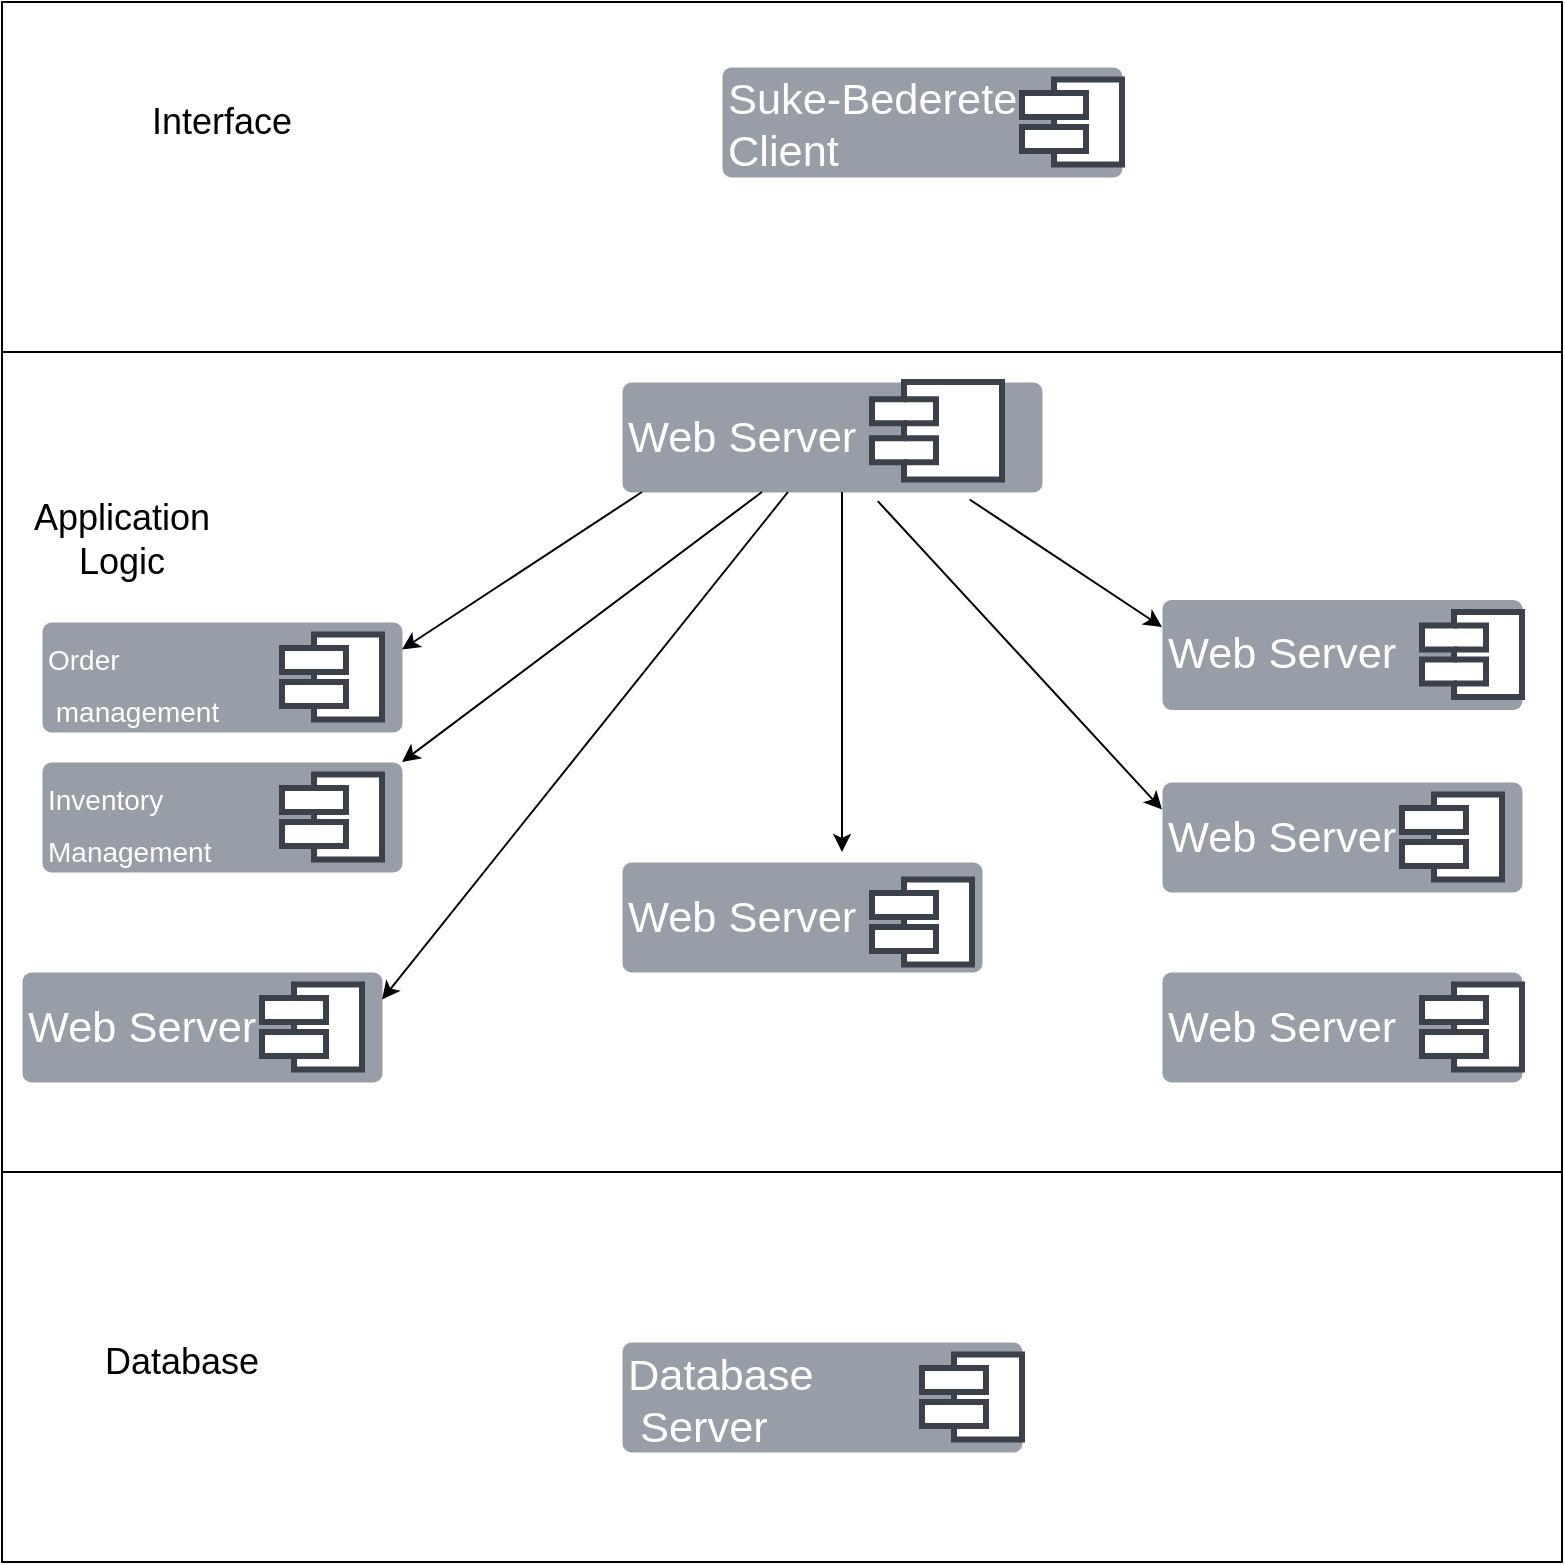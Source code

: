 <mxfile version="24.3.1" type="github" pages="3">
  <diagram name="Page-1" id="hZs4TprPsyaumDK0_sHf">
    <mxGraphModel dx="1318" dy="551" grid="1" gridSize="10" guides="1" tooltips="1" connect="1" arrows="1" fold="1" page="1" pageScale="1" pageWidth="850" pageHeight="1100" math="0" shadow="0">
      <root>
        <mxCell id="0" />
        <mxCell id="1" parent="0" />
        <mxCell id="qTcmTDuub0_u2sDyGziV-69" value="" style="whiteSpace=wrap;html=1;aspect=fixed;" vertex="1" parent="1">
          <mxGeometry x="70" y="10" width="780" height="780" as="geometry" />
        </mxCell>
        <mxCell id="qTcmTDuub0_u2sDyGziV-82" value="" style="line;strokeWidth=1;rotatable=0;dashed=0;labelPosition=right;align=left;verticalAlign=middle;spacingTop=0;spacingLeft=6;points=[];portConstraint=eastwest;" vertex="1" parent="1">
          <mxGeometry x="70" y="180" width="780" height="10" as="geometry" />
        </mxCell>
        <mxCell id="qTcmTDuub0_u2sDyGziV-83" value="" style="line;strokeWidth=1;rotatable=0;dashed=0;labelPosition=right;align=left;verticalAlign=middle;spacingTop=0;spacingLeft=6;points=[];portConstraint=eastwest;" vertex="1" parent="1">
          <mxGeometry x="70" y="590" width="780" height="10" as="geometry" />
        </mxCell>
        <mxCell id="qTcmTDuub0_u2sDyGziV-84" value="&lt;font style=&quot;font-size: 18px;&quot;&gt;Interface&lt;/font&gt;" style="rounded=1;whiteSpace=wrap;html=1;fillColor=#FFFFFF;strokeColor=#FFFFFF;" vertex="1" parent="1">
          <mxGeometry x="120" y="40" width="120" height="60" as="geometry" />
        </mxCell>
        <mxCell id="qTcmTDuub0_u2sDyGziV-98" value="&lt;div style=&quot;text-align: justify;&quot;&gt;&lt;span style=&quot;background-color: initial;&quot;&gt;Suke-Bederete&lt;/span&gt;&lt;/div&gt;&lt;div style=&quot;text-align: justify;&quot;&gt;&lt;span style=&quot;background-color: initial;&quot;&gt;Client&lt;/span&gt;&lt;/div&gt;" style="html=1;overflow=block;blockSpacing=1;whiteSpace=wrap;fontSize=21.7;fontColor=#ffffff;align=left;spacing=3.8;verticalAlign=middle;strokeColor=none;strokeOpacity=100;fillOpacity=100;rounded=1;absoluteArcSize=1;arcSize=9;fillColor=#979ea8;strokeWidth=0;lucidId=LtHx1uukUI~n;" vertex="1" parent="1">
          <mxGeometry x="430" y="42.5" width="200" height="55" as="geometry" />
        </mxCell>
        <mxCell id="qTcmTDuub0_u2sDyGziV-99" value="" style="html=1;overflow=block;blockSpacing=1;whiteSpace=wrap;shape=component;align=left;spacingLeft=36;fontSize=13;spacing=0;strokeColor=#3a414a;strokeOpacity=100;rounded=1;absoluteArcSize=1;arcSize=9;fillColor=#FFFFFF;strokeWidth=3;lucidId=uxHxPW2O-tef;" vertex="1" parent="1">
          <mxGeometry x="580" y="48.75" width="50" height="42.5" as="geometry" />
        </mxCell>
        <mxCell id="qTcmTDuub0_u2sDyGziV-100" value="Database&lt;br&gt;&amp;nbsp;Server" style="html=1;overflow=block;blockSpacing=1;whiteSpace=wrap;fontSize=21.7;fontColor=#ffffff;align=left;spacing=3.8;verticalAlign=middle;strokeColor=none;strokeOpacity=100;fillOpacity=100;rounded=1;absoluteArcSize=1;arcSize=9;fillColor=#979ea8;strokeWidth=0;lucidId=LtHx1uukUI~n;" vertex="1" parent="1">
          <mxGeometry x="380" y="680" width="200" height="55" as="geometry" />
        </mxCell>
        <mxCell id="qTcmTDuub0_u2sDyGziV-101" value="" style="html=1;overflow=block;blockSpacing=1;whiteSpace=wrap;shape=component;align=left;spacingLeft=36;fontSize=13;spacing=0;strokeColor=#3a414a;strokeOpacity=100;rounded=1;absoluteArcSize=1;arcSize=9;fillColor=#FFFFFF;strokeWidth=3;lucidId=uxHxPW2O-tef;" vertex="1" parent="1">
          <mxGeometry x="530" y="686.25" width="50" height="42.5" as="geometry" />
        </mxCell>
        <mxCell id="qTcmTDuub0_u2sDyGziV-102" value="&lt;font style=&quot;font-size: 18px;&quot;&gt;Database&lt;/font&gt;" style="rounded=1;whiteSpace=wrap;html=1;fillColor=#FFFFFF;strokeColor=#FFFFFF;" vertex="1" parent="1">
          <mxGeometry x="100" y="660" width="120" height="60" as="geometry" />
        </mxCell>
        <mxCell id="qTcmTDuub0_u2sDyGziV-166" value="&lt;font style=&quot;font-size: 14px;&quot;&gt;Order&lt;/font&gt;&lt;div&gt;&lt;font style=&quot;font-size: 14px;&quot;&gt;&amp;nbsp;management&amp;nbsp;&lt;/font&gt;&lt;/div&gt;" style="html=1;overflow=block;blockSpacing=1;whiteSpace=wrap;fontSize=21.7;fontColor=#ffffff;align=left;spacing=3.8;verticalAlign=middle;strokeColor=none;strokeOpacity=100;fillOpacity=100;rounded=1;absoluteArcSize=1;arcSize=9;fillColor=#979ea8;strokeWidth=0;lucidId=LtHx1uukUI~n;" vertex="1" parent="1">
          <mxGeometry x="90" y="320" width="180" height="55" as="geometry" />
        </mxCell>
        <mxCell id="qTcmTDuub0_u2sDyGziV-168" value="&lt;font style=&quot;font-size: 18px;&quot;&gt;Application Logic&lt;/font&gt;" style="rounded=1;whiteSpace=wrap;html=1;fillColor=#FFFFFF;strokeColor=#FFFFFF;" vertex="1" parent="1">
          <mxGeometry x="80" y="248.75" width="100" height="60" as="geometry" />
        </mxCell>
        <mxCell id="qTcmTDuub0_u2sDyGziV-169" value="Web Server" style="html=1;overflow=block;blockSpacing=1;whiteSpace=wrap;fontSize=21.7;fontColor=#ffffff;align=left;spacing=3.8;verticalAlign=middle;strokeColor=none;strokeOpacity=100;fillOpacity=100;rounded=1;absoluteArcSize=1;arcSize=9;fillColor=#979ea8;strokeWidth=0;lucidId=LtHx1uukUI~n;" vertex="1" parent="1">
          <mxGeometry x="650" y="308.75" width="180" height="55" as="geometry" />
        </mxCell>
        <mxCell id="qTcmTDuub0_u2sDyGziV-170" value="" style="html=1;overflow=block;blockSpacing=1;whiteSpace=wrap;shape=component;align=left;spacingLeft=36;fontSize=13;spacing=0;strokeColor=#3a414a;strokeOpacity=100;rounded=1;absoluteArcSize=1;arcSize=9;fillColor=#FFFFFF;strokeWidth=3;lucidId=uxHxPW2O-tef;" vertex="1" parent="1">
          <mxGeometry x="210" y="326.25" width="50" height="42.5" as="geometry" />
        </mxCell>
        <mxCell id="qTcmTDuub0_u2sDyGziV-171" value="Web Server" style="html=1;overflow=block;blockSpacing=1;whiteSpace=wrap;fontSize=21.7;fontColor=#ffffff;align=left;spacing=3.8;verticalAlign=middle;strokeColor=none;strokeOpacity=100;fillOpacity=100;rounded=1;absoluteArcSize=1;arcSize=9;fillColor=#979ea8;strokeWidth=0;lucidId=LtHx1uukUI~n;" vertex="1" parent="1">
          <mxGeometry x="650" y="400" width="180" height="55" as="geometry" />
        </mxCell>
        <mxCell id="qTcmTDuub0_u2sDyGziV-173" value="&lt;font style=&quot;font-size: 14px;&quot;&gt;Inventory&amp;nbsp;&lt;/font&gt;&lt;div&gt;&lt;font style=&quot;font-size: 14px;&quot;&gt;Management&amp;nbsp;&lt;/font&gt;&lt;/div&gt;" style="html=1;overflow=block;blockSpacing=1;whiteSpace=wrap;fontSize=21.7;fontColor=#ffffff;align=left;spacing=3.8;verticalAlign=middle;strokeColor=none;strokeOpacity=100;fillOpacity=100;rounded=1;absoluteArcSize=1;arcSize=9;fillColor=#979ea8;strokeWidth=0;lucidId=LtHx1uukUI~n;" vertex="1" parent="1">
          <mxGeometry x="90" y="390" width="180" height="55" as="geometry" />
        </mxCell>
        <mxCell id="qTcmTDuub0_u2sDyGziV-174" value="" style="html=1;overflow=block;blockSpacing=1;whiteSpace=wrap;shape=component;align=left;spacingLeft=36;fontSize=13;spacing=0;strokeColor=#3a414a;strokeOpacity=100;rounded=1;absoluteArcSize=1;arcSize=9;fillColor=#FFFFFF;strokeWidth=3;lucidId=uxHxPW2O-tef;" vertex="1" parent="1">
          <mxGeometry x="770" y="406.25" width="50" height="42.5" as="geometry" />
        </mxCell>
        <mxCell id="qTcmTDuub0_u2sDyGziV-175" value="Web Server" style="html=1;overflow=block;blockSpacing=1;whiteSpace=wrap;fontSize=21.7;fontColor=#ffffff;align=left;spacing=3.8;verticalAlign=middle;strokeColor=none;strokeOpacity=100;fillOpacity=100;rounded=1;absoluteArcSize=1;arcSize=9;fillColor=#979ea8;strokeWidth=0;lucidId=LtHx1uukUI~n;" vertex="1" parent="1">
          <mxGeometry x="80" y="495" width="180" height="55" as="geometry" />
        </mxCell>
        <mxCell id="qTcmTDuub0_u2sDyGziV-176" value="" style="html=1;overflow=block;blockSpacing=1;whiteSpace=wrap;shape=component;align=left;spacingLeft=36;fontSize=13;spacing=0;strokeColor=#3a414a;strokeOpacity=100;rounded=1;absoluteArcSize=1;arcSize=9;fillColor=#FFFFFF;strokeWidth=3;lucidId=uxHxPW2O-tef;" vertex="1" parent="1">
          <mxGeometry x="780" y="315" width="50" height="42.5" as="geometry" />
        </mxCell>
        <mxCell id="qTcmTDuub0_u2sDyGziV-177" value="Web Server" style="html=1;overflow=block;blockSpacing=1;whiteSpace=wrap;fontSize=21.7;fontColor=#ffffff;align=left;spacing=3.8;verticalAlign=middle;strokeColor=none;strokeOpacity=100;fillOpacity=100;rounded=1;absoluteArcSize=1;arcSize=9;fillColor=#979ea8;strokeWidth=0;lucidId=LtHx1uukUI~n;" vertex="1" parent="1">
          <mxGeometry x="650" y="495" width="180" height="55" as="geometry" />
        </mxCell>
        <mxCell id="qTcmTDuub0_u2sDyGziV-178" value="" style="html=1;overflow=block;blockSpacing=1;whiteSpace=wrap;shape=component;align=left;spacingLeft=36;fontSize=13;spacing=0;strokeColor=#3a414a;strokeOpacity=100;rounded=1;absoluteArcSize=1;arcSize=9;fillColor=#FFFFFF;strokeWidth=3;lucidId=uxHxPW2O-tef;" vertex="1" parent="1">
          <mxGeometry x="780" y="501.25" width="50" height="42.5" as="geometry" />
        </mxCell>
        <mxCell id="qTcmTDuub0_u2sDyGziV-179" value="Web Server" style="html=1;overflow=block;blockSpacing=1;whiteSpace=wrap;fontSize=21.7;fontColor=#ffffff;align=left;spacing=3.8;verticalAlign=middle;strokeColor=none;strokeOpacity=100;fillOpacity=100;rounded=1;absoluteArcSize=1;arcSize=9;fillColor=#979ea8;strokeWidth=0;lucidId=LtHx1uukUI~n;" vertex="1" parent="1">
          <mxGeometry x="380" y="440" width="180" height="55" as="geometry" />
        </mxCell>
        <mxCell id="qTcmTDuub0_u2sDyGziV-180" value="Web Server" style="html=1;overflow=block;blockSpacing=1;whiteSpace=wrap;fontSize=21.7;fontColor=#ffffff;align=left;spacing=3.8;verticalAlign=middle;strokeColor=none;strokeOpacity=100;fillOpacity=100;rounded=1;absoluteArcSize=1;arcSize=9;fillColor=#979ea8;strokeWidth=0;lucidId=LtHx1uukUI~n;" vertex="1" parent="1">
          <mxGeometry x="380" y="200" width="210" height="55" as="geometry" />
        </mxCell>
        <mxCell id="qTcmTDuub0_u2sDyGziV-181" value="" style="html=1;overflow=block;blockSpacing=1;whiteSpace=wrap;shape=component;align=left;spacingLeft=36;fontSize=13;spacing=0;strokeColor=#3a414a;strokeOpacity=100;rounded=1;absoluteArcSize=1;arcSize=9;fillColor=#FFFFFF;strokeWidth=3;lucidId=uxHxPW2O-tef;" vertex="1" parent="1">
          <mxGeometry x="505" y="200" width="65" height="48.75" as="geometry" />
        </mxCell>
        <mxCell id="qTcmTDuub0_u2sDyGziV-184" value="" style="html=1;overflow=block;blockSpacing=1;whiteSpace=wrap;shape=component;align=left;spacingLeft=36;fontSize=13;spacing=0;strokeColor=#3a414a;strokeOpacity=100;rounded=1;absoluteArcSize=1;arcSize=9;fillColor=#FFFFFF;strokeWidth=3;lucidId=uxHxPW2O-tef;" vertex="1" parent="1">
          <mxGeometry x="505" y="448.75" width="50" height="42.5" as="geometry" />
        </mxCell>
        <mxCell id="qTcmTDuub0_u2sDyGziV-185" value="" style="html=1;overflow=block;blockSpacing=1;whiteSpace=wrap;shape=component;align=left;spacingLeft=36;fontSize=13;spacing=0;strokeColor=#3a414a;strokeOpacity=100;rounded=1;absoluteArcSize=1;arcSize=9;fillColor=#FFFFFF;strokeWidth=3;lucidId=uxHxPW2O-tef;" vertex="1" parent="1">
          <mxGeometry x="200" y="501.25" width="50" height="42.5" as="geometry" />
        </mxCell>
        <mxCell id="qTcmTDuub0_u2sDyGziV-186" value="" style="html=1;overflow=block;blockSpacing=1;whiteSpace=wrap;shape=component;align=left;spacingLeft=36;fontSize=13;spacing=0;strokeColor=#3a414a;strokeOpacity=100;rounded=1;absoluteArcSize=1;arcSize=9;fillColor=#FFFFFF;strokeWidth=3;lucidId=uxHxPW2O-tef;" vertex="1" parent="1">
          <mxGeometry x="210" y="396.25" width="50" height="42.5" as="geometry" />
        </mxCell>
        <mxCell id="qTcmTDuub0_u2sDyGziV-189" value="" style="endArrow=classic;html=1;rounded=0;entryX=1;entryY=0.25;entryDx=0;entryDy=0;" edge="1" parent="1" target="qTcmTDuub0_u2sDyGziV-166">
          <mxGeometry width="50" height="50" relative="1" as="geometry">
            <mxPoint x="390" y="255" as="sourcePoint" />
            <mxPoint x="390" y="435" as="targetPoint" />
          </mxGeometry>
        </mxCell>
        <mxCell id="qTcmTDuub0_u2sDyGziV-190" value="" style="endArrow=classic;html=1;rounded=0;entryX=1;entryY=0;entryDx=0;entryDy=0;" edge="1" parent="1" target="qTcmTDuub0_u2sDyGziV-173">
          <mxGeometry width="50" height="50" relative="1" as="geometry">
            <mxPoint x="450" y="255" as="sourcePoint" />
            <mxPoint x="240" y="402.5" as="targetPoint" />
          </mxGeometry>
        </mxCell>
        <mxCell id="qTcmTDuub0_u2sDyGziV-191" value="" style="endArrow=classic;html=1;rounded=0;entryX=0.5;entryY=0;entryDx=0;entryDy=0;" edge="1" parent="1">
          <mxGeometry width="50" height="50" relative="1" as="geometry">
            <mxPoint x="490" y="255" as="sourcePoint" />
            <mxPoint x="490" y="435" as="targetPoint" />
            <Array as="points">
              <mxPoint x="490" y="325" />
            </Array>
          </mxGeometry>
        </mxCell>
        <mxCell id="qTcmTDuub0_u2sDyGziV-192" value="" style="endArrow=classic;html=1;rounded=0;entryX=0;entryY=0.25;entryDx=0;entryDy=0;exitX=0.609;exitY=1.083;exitDx=0;exitDy=0;exitPerimeter=0;" edge="1" parent="1" source="qTcmTDuub0_u2sDyGziV-180" target="qTcmTDuub0_u2sDyGziV-171">
          <mxGeometry width="50" height="50" relative="1" as="geometry">
            <mxPoint x="503.82" y="260" as="sourcePoint" />
            <mxPoint x="503.82" y="440" as="targetPoint" />
          </mxGeometry>
        </mxCell>
        <mxCell id="qTcmTDuub0_u2sDyGziV-193" value="" style="endArrow=classic;html=1;rounded=0;entryX=0;entryY=0.25;entryDx=0;entryDy=0;" edge="1" parent="1" target="qTcmTDuub0_u2sDyGziV-169">
          <mxGeometry width="50" height="50" relative="1" as="geometry">
            <mxPoint x="553.82" y="258.75" as="sourcePoint" />
            <mxPoint x="553.82" y="438.75" as="targetPoint" />
          </mxGeometry>
        </mxCell>
        <mxCell id="qTcmTDuub0_u2sDyGziV-195" value="" style="endArrow=classic;html=1;rounded=0;entryX=1;entryY=0.25;entryDx=0;entryDy=0;" edge="1" parent="1" source="qTcmTDuub0_u2sDyGziV-180" target="qTcmTDuub0_u2sDyGziV-175">
          <mxGeometry width="50" height="50" relative="1" as="geometry">
            <mxPoint x="460" y="265" as="sourcePoint" />
            <mxPoint x="280" y="400" as="targetPoint" />
          </mxGeometry>
        </mxCell>
      </root>
    </mxGraphModel>
  </diagram>
  <diagram id="1VxrRFpHc0w3xHoUnPw1" name="Page-2">
    <mxGraphModel dx="1400" dy="1685" grid="1" gridSize="10" guides="1" tooltips="1" connect="1" arrows="1" fold="1" page="1" pageScale="1" pageWidth="850" pageHeight="1100" math="0" shadow="0">
      <root>
        <mxCell id="0" />
        <mxCell id="1" parent="0" />
        <mxCell id="TBmFtJm7t9rp__sLydAt-4" value="" style="shape=cross;whiteSpace=wrap;html=1;size=1;" vertex="1" parent="1">
          <mxGeometry x="390" y="10" width="10" as="geometry" />
        </mxCell>
        <mxCell id="TBmFtJm7t9rp__sLydAt-8" value="" style="shape=cross;whiteSpace=wrap;html=1;" vertex="1" parent="1">
          <mxGeometry x="390" width="10" height="10" as="geometry" />
        </mxCell>
        <mxCell id="TBmFtJm7t9rp__sLydAt-9" value="" style="shape=cross;whiteSpace=wrap;html=1;direction=south;size=0;" vertex="1" parent="1">
          <mxGeometry x="380" y="-30" width="20" height="20" as="geometry" />
        </mxCell>
        <mxCell id="TBmFtJm7t9rp__sLydAt-76" value="&lt;&lt;Entity&gt;&gt;&#xa;Merchant" style="swimlane;fontStyle=1;align=center;verticalAlign=top;childLayout=stackLayout;horizontal=1;startSize=40;horizontalStack=0;resizeParent=1;resizeParentMax=0;resizeLast=0;collapsible=0;marginBottom=0;" vertex="1" parent="1">
          <mxGeometry x="580" y="130" width="195" height="291" as="geometry" />
        </mxCell>
        <mxCell id="TBmFtJm7t9rp__sLydAt-77" value="- merchantID: int" style="text;strokeColor=none;fillColor=none;align=left;verticalAlign=top;spacingLeft=4;spacingRight=4;overflow=hidden;rotatable=0;points=[[0,0.5],[1,0.5]];portConstraint=eastwest;" vertex="1" parent="TBmFtJm7t9rp__sLydAt-76">
          <mxGeometry y="40" width="195" height="27" as="geometry" />
        </mxCell>
        <mxCell id="TBmFtJm7t9rp__sLydAt-78" value="- name: string" style="text;strokeColor=none;fillColor=none;align=left;verticalAlign=top;spacingLeft=4;spacingRight=4;overflow=hidden;rotatable=0;points=[[0,0.5],[1,0.5]];portConstraint=eastwest;" vertex="1" parent="TBmFtJm7t9rp__sLydAt-76">
          <mxGeometry y="67" width="195" height="27" as="geometry" />
        </mxCell>
        <mxCell id="TBmFtJm7t9rp__sLydAt-79" value="- email: string" style="text;strokeColor=none;fillColor=none;align=left;verticalAlign=top;spacingLeft=4;spacingRight=4;overflow=hidden;rotatable=0;points=[[0,0.5],[1,0.5]];portConstraint=eastwest;" vertex="1" parent="TBmFtJm7t9rp__sLydAt-76">
          <mxGeometry y="94" width="195" height="27" as="geometry" />
        </mxCell>
        <mxCell id="TBmFtJm7t9rp__sLydAt-80" value="- password: string" style="text;strokeColor=none;fillColor=none;align=left;verticalAlign=top;spacingLeft=4;spacingRight=4;overflow=hidden;rotatable=0;points=[[0,0.5],[1,0.5]];portConstraint=eastwest;" vertex="1" parent="TBmFtJm7t9rp__sLydAt-76">
          <mxGeometry y="121" width="195" height="27" as="geometry" />
        </mxCell>
        <mxCell id="TBmFtJm7t9rp__sLydAt-81" value="- bankInformation: string" style="text;strokeColor=none;fillColor=none;align=left;verticalAlign=top;spacingLeft=4;spacingRight=4;overflow=hidden;rotatable=0;points=[[0,0.5],[1,0.5]];portConstraint=eastwest;" vertex="1" parent="TBmFtJm7t9rp__sLydAt-76">
          <mxGeometry y="148" width="195" height="27" as="geometry" />
        </mxCell>
        <mxCell id="TBmFtJm7t9rp__sLydAt-82" style="line;strokeWidth=1;fillColor=none;align=left;verticalAlign=middle;spacingTop=-1;spacingLeft=3;spacingRight=3;rotatable=0;labelPosition=right;points=[];portConstraint=eastwest;strokeColor=inherit;" vertex="1" parent="TBmFtJm7t9rp__sLydAt-76">
          <mxGeometry y="175" width="195" height="8" as="geometry" />
        </mxCell>
        <mxCell id="TBmFtJm7t9rp__sLydAt-83" value="+ createShop()" style="text;strokeColor=none;fillColor=none;align=left;verticalAlign=top;spacingLeft=4;spacingRight=4;overflow=hidden;rotatable=0;points=[[0,0.5],[1,0.5]];portConstraint=eastwest;" vertex="1" parent="TBmFtJm7t9rp__sLydAt-76">
          <mxGeometry y="183" width="195" height="27" as="geometry" />
        </mxCell>
        <mxCell id="TBmFtJm7t9rp__sLydAt-84" value="+ manageProducts()" style="text;strokeColor=none;fillColor=none;align=left;verticalAlign=top;spacingLeft=4;spacingRight=4;overflow=hidden;rotatable=0;points=[[0,0.5],[1,0.5]];portConstraint=eastwest;" vertex="1" parent="TBmFtJm7t9rp__sLydAt-76">
          <mxGeometry y="210" width="195" height="27" as="geometry" />
        </mxCell>
        <mxCell id="TBmFtJm7t9rp__sLydAt-85" value="+ manageOrders()" style="text;strokeColor=none;fillColor=none;align=left;verticalAlign=top;spacingLeft=4;spacingRight=4;overflow=hidden;rotatable=0;points=[[0,0.5],[1,0.5]];portConstraint=eastwest;" vertex="1" parent="TBmFtJm7t9rp__sLydAt-76">
          <mxGeometry y="237" width="195" height="27" as="geometry" />
        </mxCell>
        <mxCell id="TBmFtJm7t9rp__sLydAt-86" value="+ publishShop()" style="text;strokeColor=none;fillColor=none;align=left;verticalAlign=top;spacingLeft=4;spacingRight=4;overflow=hidden;rotatable=0;points=[[0,0.5],[1,0.5]];portConstraint=eastwest;" vertex="1" parent="TBmFtJm7t9rp__sLydAt-76">
          <mxGeometry y="264" width="195" height="27" as="geometry" />
        </mxCell>
        <mxCell id="TBmFtJm7t9rp__sLydAt-87" value="&lt;&lt;Entity&gt;&gt;&#xa;Shop" style="swimlane;fontStyle=1;align=center;verticalAlign=top;childLayout=stackLayout;horizontal=1;startSize=41.294;horizontalStack=0;resizeParent=1;resizeParentMax=0;resizeLast=0;collapsible=0;marginBottom=0;" vertex="1" parent="1">
          <mxGeometry x="590" y="510" width="174" height="245.294" as="geometry" />
        </mxCell>
        <mxCell id="TBmFtJm7t9rp__sLydAt-88" value="- shopID: int" style="text;strokeColor=none;fillColor=none;align=left;verticalAlign=top;spacingLeft=4;spacingRight=4;overflow=hidden;rotatable=0;points=[[0,0.5],[1,0.5]];portConstraint=eastwest;" vertex="1" parent="TBmFtJm7t9rp__sLydAt-87">
          <mxGeometry y="41.294" width="174" height="28" as="geometry" />
        </mxCell>
        <mxCell id="TBmFtJm7t9rp__sLydAt-89" value="- name: string" style="text;strokeColor=none;fillColor=none;align=left;verticalAlign=top;spacingLeft=4;spacingRight=4;overflow=hidden;rotatable=0;points=[[0,0.5],[1,0.5]];portConstraint=eastwest;" vertex="1" parent="TBmFtJm7t9rp__sLydAt-87">
          <mxGeometry y="69.294" width="174" height="28" as="geometry" />
        </mxCell>
        <mxCell id="TBmFtJm7t9rp__sLydAt-90" value="- templateID: int" style="text;strokeColor=none;fillColor=none;align=left;verticalAlign=top;spacingLeft=4;spacingRight=4;overflow=hidden;rotatable=0;points=[[0,0.5],[1,0.5]];portConstraint=eastwest;" vertex="1" parent="TBmFtJm7t9rp__sLydAt-87">
          <mxGeometry y="97.294" width="174" height="28" as="geometry" />
        </mxCell>
        <mxCell id="TBmFtJm7t9rp__sLydAt-91" value="- merchantID: int" style="text;strokeColor=none;fillColor=none;align=left;verticalAlign=top;spacingLeft=4;spacingRight=4;overflow=hidden;rotatable=0;points=[[0,0.5],[1,0.5]];portConstraint=eastwest;" vertex="1" parent="TBmFtJm7t9rp__sLydAt-87">
          <mxGeometry y="125.294" width="174" height="28" as="geometry" />
        </mxCell>
        <mxCell id="TBmFtJm7t9rp__sLydAt-92" style="line;strokeWidth=1;fillColor=none;align=left;verticalAlign=middle;spacingTop=-1;spacingLeft=3;spacingRight=3;rotatable=0;labelPosition=right;points=[];portConstraint=eastwest;strokeColor=inherit;" vertex="1" parent="TBmFtJm7t9rp__sLydAt-87">
          <mxGeometry y="153.294" width="174" height="8" as="geometry" />
        </mxCell>
        <mxCell id="TBmFtJm7t9rp__sLydAt-93" value="+ customizeTemplate()" style="text;strokeColor=none;fillColor=none;align=left;verticalAlign=top;spacingLeft=4;spacingRight=4;overflow=hidden;rotatable=0;points=[[0,0.5],[1,0.5]];portConstraint=eastwest;" vertex="1" parent="TBmFtJm7t9rp__sLydAt-87">
          <mxGeometry y="161.294" width="174" height="28" as="geometry" />
        </mxCell>
        <mxCell id="TBmFtJm7t9rp__sLydAt-94" value="+ publishShop()" style="text;strokeColor=none;fillColor=none;align=left;verticalAlign=top;spacingLeft=4;spacingRight=4;overflow=hidden;rotatable=0;points=[[0,0.5],[1,0.5]];portConstraint=eastwest;" vertex="1" parent="TBmFtJm7t9rp__sLydAt-87">
          <mxGeometry y="189.294" width="174" height="28" as="geometry" />
        </mxCell>
        <mxCell id="TBmFtJm7t9rp__sLydAt-95" value="+ manageOrders()" style="text;strokeColor=none;fillColor=none;align=left;verticalAlign=top;spacingLeft=4;spacingRight=4;overflow=hidden;rotatable=0;points=[[0,0.5],[1,0.5]];portConstraint=eastwest;" vertex="1" parent="TBmFtJm7t9rp__sLydAt-87">
          <mxGeometry y="217.294" width="174" height="28" as="geometry" />
        </mxCell>
        <mxCell id="TBmFtJm7t9rp__sLydAt-96" value="&lt;&lt;Entity&gt;&gt;&#xa;Template" style="swimlane;fontStyle=1;align=center;verticalAlign=top;childLayout=stackLayout;horizontal=1;startSize=45;horizontalStack=0;resizeParent=1;resizeParentMax=0;resizeLast=0;collapsible=0;marginBottom=0;" vertex="1" parent="1">
          <mxGeometry x="380" y="902" width="157" height="173" as="geometry" />
        </mxCell>
        <mxCell id="TBmFtJm7t9rp__sLydAt-97" value="- templateID: int" style="text;strokeColor=none;fillColor=none;align=left;verticalAlign=top;spacingLeft=4;spacingRight=4;overflow=hidden;rotatable=0;points=[[0,0.5],[1,0.5]];portConstraint=eastwest;" vertex="1" parent="TBmFtJm7t9rp__sLydAt-96">
          <mxGeometry y="45" width="157" height="30" as="geometry" />
        </mxCell>
        <mxCell id="TBmFtJm7t9rp__sLydAt-98" value="- name: string" style="text;strokeColor=none;fillColor=none;align=left;verticalAlign=top;spacingLeft=4;spacingRight=4;overflow=hidden;rotatable=0;points=[[0,0.5],[1,0.5]];portConstraint=eastwest;" vertex="1" parent="TBmFtJm7t9rp__sLydAt-96">
          <mxGeometry y="75" width="157" height="30" as="geometry" />
        </mxCell>
        <mxCell id="TBmFtJm7t9rp__sLydAt-99" value="- description: string" style="text;strokeColor=none;fillColor=none;align=left;verticalAlign=top;spacingLeft=4;spacingRight=4;overflow=hidden;rotatable=0;points=[[0,0.5],[1,0.5]];portConstraint=eastwest;" vertex="1" parent="TBmFtJm7t9rp__sLydAt-96">
          <mxGeometry y="105" width="157" height="30" as="geometry" />
        </mxCell>
        <mxCell id="TBmFtJm7t9rp__sLydAt-100" style="line;strokeWidth=1;fillColor=none;align=left;verticalAlign=middle;spacingTop=-1;spacingLeft=3;spacingRight=3;rotatable=0;labelPosition=right;points=[];portConstraint=eastwest;strokeColor=inherit;" vertex="1" parent="TBmFtJm7t9rp__sLydAt-96">
          <mxGeometry y="135" width="157" height="8" as="geometry" />
        </mxCell>
        <mxCell id="TBmFtJm7t9rp__sLydAt-101" value="+ customize()" style="text;strokeColor=none;fillColor=none;align=left;verticalAlign=top;spacingLeft=4;spacingRight=4;overflow=hidden;rotatable=0;points=[[0,0.5],[1,0.5]];portConstraint=eastwest;" vertex="1" parent="TBmFtJm7t9rp__sLydAt-96">
          <mxGeometry y="143" width="157" height="30" as="geometry" />
        </mxCell>
        <mxCell id="TBmFtJm7t9rp__sLydAt-102" value="&lt;&lt;Entity&gt;&gt;&#xa;Product" style="swimlane;fontStyle=1;align=center;verticalAlign=top;childLayout=stackLayout;horizontal=1;startSize=41.294;horizontalStack=0;resizeParent=1;resizeParentMax=0;resizeLast=0;collapsible=0;marginBottom=0;" vertex="1" parent="1">
          <mxGeometry x="694" y="1201" width="157" height="245.294" as="geometry" />
        </mxCell>
        <mxCell id="TBmFtJm7t9rp__sLydAt-103" value="- productID: int" style="text;strokeColor=none;fillColor=none;align=left;verticalAlign=top;spacingLeft=4;spacingRight=4;overflow=hidden;rotatable=0;points=[[0,0.5],[1,0.5]];portConstraint=eastwest;" vertex="1" parent="TBmFtJm7t9rp__sLydAt-102">
          <mxGeometry y="41.294" width="157" height="28" as="geometry" />
        </mxCell>
        <mxCell id="TBmFtJm7t9rp__sLydAt-104" value="- name: string" style="text;strokeColor=none;fillColor=none;align=left;verticalAlign=top;spacingLeft=4;spacingRight=4;overflow=hidden;rotatable=0;points=[[0,0.5],[1,0.5]];portConstraint=eastwest;" vertex="1" parent="TBmFtJm7t9rp__sLydAt-102">
          <mxGeometry y="69.294" width="157" height="28" as="geometry" />
        </mxCell>
        <mxCell id="TBmFtJm7t9rp__sLydAt-105" value="- description: string" style="text;strokeColor=none;fillColor=none;align=left;verticalAlign=top;spacingLeft=4;spacingRight=4;overflow=hidden;rotatable=0;points=[[0,0.5],[1,0.5]];portConstraint=eastwest;" vertex="1" parent="TBmFtJm7t9rp__sLydAt-102">
          <mxGeometry y="97.294" width="157" height="28" as="geometry" />
        </mxCell>
        <mxCell id="TBmFtJm7t9rp__sLydAt-106" value="- price: decimal" style="text;strokeColor=none;fillColor=none;align=left;verticalAlign=top;spacingLeft=4;spacingRight=4;overflow=hidden;rotatable=0;points=[[0,0.5],[1,0.5]];portConstraint=eastwest;" vertex="1" parent="TBmFtJm7t9rp__sLydAt-102">
          <mxGeometry y="125.294" width="157" height="28" as="geometry" />
        </mxCell>
        <mxCell id="TBmFtJm7t9rp__sLydAt-107" value="- quantity: int" style="text;strokeColor=none;fillColor=none;align=left;verticalAlign=top;spacingLeft=4;spacingRight=4;overflow=hidden;rotatable=0;points=[[0,0.5],[1,0.5]];portConstraint=eastwest;" vertex="1" parent="TBmFtJm7t9rp__sLydAt-102">
          <mxGeometry y="153.294" width="157" height="28" as="geometry" />
        </mxCell>
        <mxCell id="TBmFtJm7t9rp__sLydAt-108" style="line;strokeWidth=1;fillColor=none;align=left;verticalAlign=middle;spacingTop=-1;spacingLeft=3;spacingRight=3;rotatable=0;labelPosition=right;points=[];portConstraint=eastwest;strokeColor=inherit;" vertex="1" parent="TBmFtJm7t9rp__sLydAt-102">
          <mxGeometry y="181.294" width="157" height="8" as="geometry" />
        </mxCell>
        <mxCell id="TBmFtJm7t9rp__sLydAt-109" value="+ addToCart()" style="text;strokeColor=none;fillColor=none;align=left;verticalAlign=top;spacingLeft=4;spacingRight=4;overflow=hidden;rotatable=0;points=[[0,0.5],[1,0.5]];portConstraint=eastwest;" vertex="1" parent="TBmFtJm7t9rp__sLydAt-102">
          <mxGeometry y="189.294" width="157" height="28" as="geometry" />
        </mxCell>
        <mxCell id="TBmFtJm7t9rp__sLydAt-110" value="+ removeFromCart()" style="text;strokeColor=none;fillColor=none;align=left;verticalAlign=top;spacingLeft=4;spacingRight=4;overflow=hidden;rotatable=0;points=[[0,0.5],[1,0.5]];portConstraint=eastwest;" vertex="1" parent="TBmFtJm7t9rp__sLydAt-102">
          <mxGeometry y="217.294" width="157" height="28" as="geometry" />
        </mxCell>
        <mxCell id="TBmFtJm7t9rp__sLydAt-111" value="&lt;&lt;Entity&gt;&gt;&#xa;Order" style="swimlane;fontStyle=1;align=center;verticalAlign=top;childLayout=stackLayout;horizontal=1;startSize=40;horizontalStack=0;resizeParent=1;resizeParentMax=0;resizeLast=0;collapsible=0;marginBottom=0;" vertex="1" parent="1">
          <mxGeometry x="809" y="844" width="191" height="291" as="geometry" />
        </mxCell>
        <mxCell id="TBmFtJm7t9rp__sLydAt-112" value="- orderID: int" style="text;strokeColor=none;fillColor=none;align=left;verticalAlign=top;spacingLeft=4;spacingRight=4;overflow=hidden;rotatable=0;points=[[0,0.5],[1,0.5]];portConstraint=eastwest;" vertex="1" parent="TBmFtJm7t9rp__sLydAt-111">
          <mxGeometry y="40" width="191" height="27" as="geometry" />
        </mxCell>
        <mxCell id="TBmFtJm7t9rp__sLydAt-113" value="- customerID: int" style="text;strokeColor=none;fillColor=none;align=left;verticalAlign=top;spacingLeft=4;spacingRight=4;overflow=hidden;rotatable=0;points=[[0,0.5],[1,0.5]];portConstraint=eastwest;" vertex="1" parent="TBmFtJm7t9rp__sLydAt-111">
          <mxGeometry y="67" width="191" height="27" as="geometry" />
        </mxCell>
        <mxCell id="TBmFtJm7t9rp__sLydAt-114" value="- shopID: int" style="text;strokeColor=none;fillColor=none;align=left;verticalAlign=top;spacingLeft=4;spacingRight=4;overflow=hidden;rotatable=0;points=[[0,0.5],[1,0.5]];portConstraint=eastwest;" vertex="1" parent="TBmFtJm7t9rp__sLydAt-111">
          <mxGeometry y="94" width="191" height="27" as="geometry" />
        </mxCell>
        <mxCell id="TBmFtJm7t9rp__sLydAt-115" value="- products: List" style="text;strokeColor=none;fillColor=none;align=left;verticalAlign=top;spacingLeft=4;spacingRight=4;overflow=hidden;rotatable=0;points=[[0,0.5],[1,0.5]];portConstraint=eastwest;" vertex="1" parent="TBmFtJm7t9rp__sLydAt-111">
          <mxGeometry y="121" width="191" height="27" as="geometry" />
        </mxCell>
        <mxCell id="TBmFtJm7t9rp__sLydAt-116" value="- status: string" style="text;strokeColor=none;fillColor=none;align=left;verticalAlign=top;spacingLeft=4;spacingRight=4;overflow=hidden;rotatable=0;points=[[0,0.5],[1,0.5]];portConstraint=eastwest;" vertex="1" parent="TBmFtJm7t9rp__sLydAt-111">
          <mxGeometry y="148" width="191" height="27" as="geometry" />
        </mxCell>
        <mxCell id="TBmFtJm7t9rp__sLydAt-117" value="- shippingAddress: string" style="text;strokeColor=none;fillColor=none;align=left;verticalAlign=top;spacingLeft=4;spacingRight=4;overflow=hidden;rotatable=0;points=[[0,0.5],[1,0.5]];portConstraint=eastwest;" vertex="1" parent="TBmFtJm7t9rp__sLydAt-111">
          <mxGeometry y="175" width="191" height="27" as="geometry" />
        </mxCell>
        <mxCell id="TBmFtJm7t9rp__sLydAt-118" value="- phoneNumber: string" style="text;strokeColor=none;fillColor=none;align=left;verticalAlign=top;spacingLeft=4;spacingRight=4;overflow=hidden;rotatable=0;points=[[0,0.5],[1,0.5]];portConstraint=eastwest;" vertex="1" parent="TBmFtJm7t9rp__sLydAt-111">
          <mxGeometry y="202" width="191" height="27" as="geometry" />
        </mxCell>
        <mxCell id="TBmFtJm7t9rp__sLydAt-119" style="line;strokeWidth=1;fillColor=none;align=left;verticalAlign=middle;spacingTop=-1;spacingLeft=3;spacingRight=3;rotatable=0;labelPosition=right;points=[];portConstraint=eastwest;strokeColor=inherit;" vertex="1" parent="TBmFtJm7t9rp__sLydAt-111">
          <mxGeometry y="229" width="191" height="8" as="geometry" />
        </mxCell>
        <mxCell id="TBmFtJm7t9rp__sLydAt-120" value="+ placeOrder()" style="text;strokeColor=none;fillColor=none;align=left;verticalAlign=top;spacingLeft=4;spacingRight=4;overflow=hidden;rotatable=0;points=[[0,0.5],[1,0.5]];portConstraint=eastwest;" vertex="1" parent="TBmFtJm7t9rp__sLydAt-111">
          <mxGeometry y="237" width="191" height="27" as="geometry" />
        </mxCell>
        <mxCell id="TBmFtJm7t9rp__sLydAt-121" value="+ cancelOrder()" style="text;strokeColor=none;fillColor=none;align=left;verticalAlign=top;spacingLeft=4;spacingRight=4;overflow=hidden;rotatable=0;points=[[0,0.5],[1,0.5]];portConstraint=eastwest;" vertex="1" parent="TBmFtJm7t9rp__sLydAt-111">
          <mxGeometry y="264" width="191" height="27" as="geometry" />
        </mxCell>
        <mxCell id="TBmFtJm7t9rp__sLydAt-122" value="&lt;&lt;Entity&gt;&gt;&#xa;Page" style="swimlane;fontStyle=1;align=center;verticalAlign=top;childLayout=stackLayout;horizontal=1;startSize=42.6;horizontalStack=0;resizeParent=1;resizeParentMax=0;resizeLast=0;collapsible=0;marginBottom=0;" vertex="1" parent="1">
          <mxGeometry x="512" y="1247" width="132" height="140.6" as="geometry" />
        </mxCell>
        <mxCell id="TBmFtJm7t9rp__sLydAt-123" value="- pageID: int" style="text;strokeColor=none;fillColor=none;align=left;verticalAlign=top;spacingLeft=4;spacingRight=4;overflow=hidden;rotatable=0;points=[[0,0.5],[1,0.5]];portConstraint=eastwest;" vertex="1" parent="TBmFtJm7t9rp__sLydAt-122">
          <mxGeometry y="42.6" width="132" height="28" as="geometry" />
        </mxCell>
        <mxCell id="TBmFtJm7t9rp__sLydAt-124" value="- type: string" style="text;strokeColor=none;fillColor=none;align=left;verticalAlign=top;spacingLeft=4;spacingRight=4;overflow=hidden;rotatable=0;points=[[0,0.5],[1,0.5]];portConstraint=eastwest;" vertex="1" parent="TBmFtJm7t9rp__sLydAt-122">
          <mxGeometry y="70.6" width="132" height="28" as="geometry" />
        </mxCell>
        <mxCell id="TBmFtJm7t9rp__sLydAt-125" value="- content: string" style="text;strokeColor=none;fillColor=none;align=left;verticalAlign=top;spacingLeft=4;spacingRight=4;overflow=hidden;rotatable=0;points=[[0,0.5],[1,0.5]];portConstraint=eastwest;" vertex="1" parent="TBmFtJm7t9rp__sLydAt-122">
          <mxGeometry y="98.6" width="132" height="28" as="geometry" />
        </mxCell>
        <mxCell id="TBmFtJm7t9rp__sLydAt-126" style="line;strokeWidth=1;fillColor=none;align=left;verticalAlign=middle;spacingTop=-1;spacingLeft=3;spacingRight=3;rotatable=0;labelPosition=right;points=[];portConstraint=eastwest;strokeColor=inherit;" vertex="1" parent="TBmFtJm7t9rp__sLydAt-122">
          <mxGeometry y="126.6" width="132" height="14" as="geometry" />
        </mxCell>
        <mxCell id="TBmFtJm7t9rp__sLydAt-127" value="&lt;&lt;Entity&gt;&gt;&#xa;Customer" style="swimlane;fontStyle=1;align=center;verticalAlign=top;childLayout=stackLayout;horizontal=1;startSize=40;horizontalStack=0;resizeParent=1;resizeParentMax=0;resizeLast=0;collapsible=0;marginBottom=0;" vertex="1" parent="1">
          <mxGeometry x="1275" y="487" width="172" height="291" as="geometry" />
        </mxCell>
        <mxCell id="TBmFtJm7t9rp__sLydAt-128" value="- customerID: int" style="text;strokeColor=none;fillColor=none;align=left;verticalAlign=top;spacingLeft=4;spacingRight=4;overflow=hidden;rotatable=0;points=[[0,0.5],[1,0.5]];portConstraint=eastwest;" vertex="1" parent="TBmFtJm7t9rp__sLydAt-127">
          <mxGeometry y="40" width="172" height="27" as="geometry" />
        </mxCell>
        <mxCell id="TBmFtJm7t9rp__sLydAt-129" value="- name: string" style="text;strokeColor=none;fillColor=none;align=left;verticalAlign=top;spacingLeft=4;spacingRight=4;overflow=hidden;rotatable=0;points=[[0,0.5],[1,0.5]];portConstraint=eastwest;" vertex="1" parent="TBmFtJm7t9rp__sLydAt-127">
          <mxGeometry y="67" width="172" height="27" as="geometry" />
        </mxCell>
        <mxCell id="TBmFtJm7t9rp__sLydAt-130" value="- email: string" style="text;strokeColor=none;fillColor=none;align=left;verticalAlign=top;spacingLeft=4;spacingRight=4;overflow=hidden;rotatable=0;points=[[0,0.5],[1,0.5]];portConstraint=eastwest;" vertex="1" parent="TBmFtJm7t9rp__sLydAt-127">
          <mxGeometry y="94" width="172" height="27" as="geometry" />
        </mxCell>
        <mxCell id="TBmFtJm7t9rp__sLydAt-131" value="- password: string" style="text;strokeColor=none;fillColor=none;align=left;verticalAlign=top;spacingLeft=4;spacingRight=4;overflow=hidden;rotatable=0;points=[[0,0.5],[1,0.5]];portConstraint=eastwest;" vertex="1" parent="TBmFtJm7t9rp__sLydAt-127">
          <mxGeometry y="121" width="172" height="27" as="geometry" />
        </mxCell>
        <mxCell id="TBmFtJm7t9rp__sLydAt-132" style="line;strokeWidth=1;fillColor=none;align=left;verticalAlign=middle;spacingTop=-1;spacingLeft=3;spacingRight=3;rotatable=0;labelPosition=right;points=[];portConstraint=eastwest;strokeColor=inherit;" vertex="1" parent="TBmFtJm7t9rp__sLydAt-127">
          <mxGeometry y="148" width="172" height="8" as="geometry" />
        </mxCell>
        <mxCell id="TBmFtJm7t9rp__sLydAt-133" value="+ browseShops()" style="text;strokeColor=none;fillColor=none;align=left;verticalAlign=top;spacingLeft=4;spacingRight=4;overflow=hidden;rotatable=0;points=[[0,0.5],[1,0.5]];portConstraint=eastwest;" vertex="1" parent="TBmFtJm7t9rp__sLydAt-127">
          <mxGeometry y="156" width="172" height="27" as="geometry" />
        </mxCell>
        <mxCell id="TBmFtJm7t9rp__sLydAt-134" value="+ viewProductDetails()" style="text;strokeColor=none;fillColor=none;align=left;verticalAlign=top;spacingLeft=4;spacingRight=4;overflow=hidden;rotatable=0;points=[[0,0.5],[1,0.5]];portConstraint=eastwest;" vertex="1" parent="TBmFtJm7t9rp__sLydAt-127">
          <mxGeometry y="183" width="172" height="27" as="geometry" />
        </mxCell>
        <mxCell id="TBmFtJm7t9rp__sLydAt-135" value="+ addToCart()" style="text;strokeColor=none;fillColor=none;align=left;verticalAlign=top;spacingLeft=4;spacingRight=4;overflow=hidden;rotatable=0;points=[[0,0.5],[1,0.5]];portConstraint=eastwest;" vertex="1" parent="TBmFtJm7t9rp__sLydAt-127">
          <mxGeometry y="210" width="172" height="27" as="geometry" />
        </mxCell>
        <mxCell id="TBmFtJm7t9rp__sLydAt-136" value="+ removeFromCart()" style="text;strokeColor=none;fillColor=none;align=left;verticalAlign=top;spacingLeft=4;spacingRight=4;overflow=hidden;rotatable=0;points=[[0,0.5],[1,0.5]];portConstraint=eastwest;" vertex="1" parent="TBmFtJm7t9rp__sLydAt-127">
          <mxGeometry y="237" width="172" height="27" as="geometry" />
        </mxCell>
        <mxCell id="TBmFtJm7t9rp__sLydAt-137" value="+ placeOrder()" style="text;strokeColor=none;fillColor=none;align=left;verticalAlign=top;spacingLeft=4;spacingRight=4;overflow=hidden;rotatable=0;points=[[0,0.5],[1,0.5]];portConstraint=eastwest;" vertex="1" parent="TBmFtJm7t9rp__sLydAt-127">
          <mxGeometry y="264" width="172" height="27" as="geometry" />
        </mxCell>
        <mxCell id="TBmFtJm7t9rp__sLydAt-138" value="&lt;&lt;Entity&gt;&gt;&#xa;ShopRating" style="swimlane;fontStyle=1;align=center;verticalAlign=top;childLayout=stackLayout;horizontal=1;startSize=42.2;horizontalStack=0;resizeParent=1;resizeParentMax=0;resizeLast=0;collapsible=0;marginBottom=0;" vertex="1" parent="1">
          <mxGeometry x="1320" y="879" width="144" height="218.2" as="geometry" />
        </mxCell>
        <mxCell id="TBmFtJm7t9rp__sLydAt-139" value="- ratingID: int" style="text;strokeColor=none;fillColor=none;align=left;verticalAlign=top;spacingLeft=4;spacingRight=4;overflow=hidden;rotatable=0;points=[[0,0.5],[1,0.5]];portConstraint=eastwest;" vertex="1" parent="TBmFtJm7t9rp__sLydAt-138">
          <mxGeometry y="42.2" width="144" height="28" as="geometry" />
        </mxCell>
        <mxCell id="TBmFtJm7t9rp__sLydAt-140" value="- shopID: int" style="text;strokeColor=none;fillColor=none;align=left;verticalAlign=top;spacingLeft=4;spacingRight=4;overflow=hidden;rotatable=0;points=[[0,0.5],[1,0.5]];portConstraint=eastwest;" vertex="1" parent="TBmFtJm7t9rp__sLydAt-138">
          <mxGeometry y="70.2" width="144" height="28" as="geometry" />
        </mxCell>
        <mxCell id="TBmFtJm7t9rp__sLydAt-141" value="- customerID: int" style="text;strokeColor=none;fillColor=none;align=left;verticalAlign=top;spacingLeft=4;spacingRight=4;overflow=hidden;rotatable=0;points=[[0,0.5],[1,0.5]];portConstraint=eastwest;" vertex="1" parent="TBmFtJm7t9rp__sLydAt-138">
          <mxGeometry y="98.2" width="144" height="28" as="geometry" />
        </mxCell>
        <mxCell id="TBmFtJm7t9rp__sLydAt-142" value="- rating: int" style="text;strokeColor=none;fillColor=none;align=left;verticalAlign=top;spacingLeft=4;spacingRight=4;overflow=hidden;rotatable=0;points=[[0,0.5],[1,0.5]];portConstraint=eastwest;" vertex="1" parent="TBmFtJm7t9rp__sLydAt-138">
          <mxGeometry y="126.2" width="144" height="28" as="geometry" />
        </mxCell>
        <mxCell id="TBmFtJm7t9rp__sLydAt-143" value="- comment: string" style="text;strokeColor=none;fillColor=none;align=left;verticalAlign=top;spacingLeft=4;spacingRight=4;overflow=hidden;rotatable=0;points=[[0,0.5],[1,0.5]];portConstraint=eastwest;" vertex="1" parent="TBmFtJm7t9rp__sLydAt-138">
          <mxGeometry y="154.2" width="144" height="28" as="geometry" />
        </mxCell>
        <mxCell id="TBmFtJm7t9rp__sLydAt-144" style="line;strokeWidth=1;fillColor=none;align=left;verticalAlign=middle;spacingTop=-1;spacingLeft=3;spacingRight=3;rotatable=0;labelPosition=right;points=[];portConstraint=eastwest;strokeColor=inherit;" vertex="1" parent="TBmFtJm7t9rp__sLydAt-138">
          <mxGeometry y="182.2" width="144" height="8" as="geometry" />
        </mxCell>
        <mxCell id="TBmFtJm7t9rp__sLydAt-145" value="+ submitRating()" style="text;strokeColor=none;fillColor=none;align=left;verticalAlign=top;spacingLeft=4;spacingRight=4;overflow=hidden;rotatable=0;points=[[0,0.5],[1,0.5]];portConstraint=eastwest;" vertex="1" parent="TBmFtJm7t9rp__sLydAt-138">
          <mxGeometry y="190.2" width="144" height="28" as="geometry" />
        </mxCell>
        <mxCell id="TBmFtJm7t9rp__sLydAt-146" value="&lt;&lt;Entity&gt;&gt;&#xa;PaymentGateway" style="swimlane;fontStyle=1;align=center;verticalAlign=top;childLayout=stackLayout;horizontal=1;startSize=43.385;horizontalStack=0;resizeParent=1;resizeParentMax=0;resizeLast=0;collapsible=0;marginBottom=0;" vertex="1" parent="1">
          <mxGeometry x="1074" y="890" width="196" height="196.385" as="geometry" />
        </mxCell>
        <mxCell id="TBmFtJm7t9rp__sLydAt-147" value="- paymentGatewayID: int" style="text;strokeColor=none;fillColor=none;align=left;verticalAlign=top;spacingLeft=4;spacingRight=4;overflow=hidden;rotatable=0;points=[[0,0.5],[1,0.5]];portConstraint=eastwest;" vertex="1" parent="TBmFtJm7t9rp__sLydAt-146">
          <mxGeometry y="43.385" width="196" height="29" as="geometry" />
        </mxCell>
        <mxCell id="TBmFtJm7t9rp__sLydAt-148" value="- name: string" style="text;strokeColor=none;fillColor=none;align=left;verticalAlign=top;spacingLeft=4;spacingRight=4;overflow=hidden;rotatable=0;points=[[0,0.5],[1,0.5]];portConstraint=eastwest;" vertex="1" parent="TBmFtJm7t9rp__sLydAt-146">
          <mxGeometry y="72.385" width="196" height="29" as="geometry" />
        </mxCell>
        <mxCell id="TBmFtJm7t9rp__sLydAt-149" value="- escrowService: boolean" style="text;strokeColor=none;fillColor=none;align=left;verticalAlign=top;spacingLeft=4;spacingRight=4;overflow=hidden;rotatable=0;points=[[0,0.5],[1,0.5]];portConstraint=eastwest;" vertex="1" parent="TBmFtJm7t9rp__sLydAt-146">
          <mxGeometry y="101.385" width="196" height="29" as="geometry" />
        </mxCell>
        <mxCell id="TBmFtJm7t9rp__sLydAt-150" style="line;strokeWidth=1;fillColor=none;align=left;verticalAlign=middle;spacingTop=-1;spacingLeft=3;spacingRight=3;rotatable=0;labelPosition=right;points=[];portConstraint=eastwest;strokeColor=inherit;" vertex="1" parent="TBmFtJm7t9rp__sLydAt-146">
          <mxGeometry y="130.385" width="196" height="8" as="geometry" />
        </mxCell>
        <mxCell id="TBmFtJm7t9rp__sLydAt-151" value="+ processPayment()" style="text;strokeColor=none;fillColor=none;align=left;verticalAlign=top;spacingLeft=4;spacingRight=4;overflow=hidden;rotatable=0;points=[[0,0.5],[1,0.5]];portConstraint=eastwest;" vertex="1" parent="TBmFtJm7t9rp__sLydAt-146">
          <mxGeometry y="138.385" width="196" height="29" as="geometry" />
        </mxCell>
        <mxCell id="TBmFtJm7t9rp__sLydAt-152" value="+ releaseEscrow()" style="text;strokeColor=none;fillColor=none;align=left;verticalAlign=top;spacingLeft=4;spacingRight=4;overflow=hidden;rotatable=0;points=[[0,0.5],[1,0.5]];portConstraint=eastwest;" vertex="1" parent="TBmFtJm7t9rp__sLydAt-146">
          <mxGeometry y="167.385" width="196" height="29" as="geometry" />
        </mxCell>
        <mxCell id="TBmFtJm7t9rp__sLydAt-153" value="&lt;&lt;Entity&gt;&gt;&#xa;Warehouse" style="swimlane;fontStyle=1;align=center;verticalAlign=top;childLayout=stackLayout;horizontal=1;startSize=45;horizontalStack=0;resizeParent=1;resizeParentMax=0;resizeLast=0;collapsible=0;marginBottom=0;" vertex="1" parent="1">
          <mxGeometry x="1009" y="1236" width="325" height="173" as="geometry" />
        </mxCell>
        <mxCell id="TBmFtJm7t9rp__sLydAt-154" value="- warehouseID: int" style="text;strokeColor=none;fillColor=none;align=left;verticalAlign=top;spacingLeft=4;spacingRight=4;overflow=hidden;rotatable=0;points=[[0,0.5],[1,0.5]];portConstraint=eastwest;" vertex="1" parent="TBmFtJm7t9rp__sLydAt-153">
          <mxGeometry y="45" width="325" height="30" as="geometry" />
        </mxCell>
        <mxCell id="TBmFtJm7t9rp__sLydAt-155" value="- name: string" style="text;strokeColor=none;fillColor=none;align=left;verticalAlign=top;spacingLeft=4;spacingRight=4;overflow=hidden;rotatable=0;points=[[0,0.5],[1,0.5]];portConstraint=eastwest;" vertex="1" parent="TBmFtJm7t9rp__sLydAt-153">
          <mxGeometry y="75" width="325" height="30" as="geometry" />
        </mxCell>
        <mxCell id="TBmFtJm7t9rp__sLydAt-156" style="line;strokeWidth=1;fillColor=none;align=left;verticalAlign=middle;spacingTop=-1;spacingLeft=3;spacingRight=3;rotatable=0;labelPosition=right;points=[];portConstraint=eastwest;strokeColor=inherit;" vertex="1" parent="TBmFtJm7t9rp__sLydAt-153">
          <mxGeometry y="105" width="325" height="8" as="geometry" />
        </mxCell>
        <mxCell id="TBmFtJm7t9rp__sLydAt-157" value="+ updateStock(productID: int, quantity: int)" style="text;strokeColor=none;fillColor=none;align=left;verticalAlign=top;spacingLeft=4;spacingRight=4;overflow=hidden;rotatable=0;points=[[0,0.5],[1,0.5]];portConstraint=eastwest;" vertex="1" parent="TBmFtJm7t9rp__sLydAt-153">
          <mxGeometry y="113" width="325" height="30" as="geometry" />
        </mxCell>
        <mxCell id="TBmFtJm7t9rp__sLydAt-158" value="+ getAvailableStock(productID: int): int" style="text;strokeColor=none;fillColor=none;align=left;verticalAlign=top;spacingLeft=4;spacingRight=4;overflow=hidden;rotatable=0;points=[[0,0.5],[1,0.5]];portConstraint=eastwest;" vertex="1" parent="TBmFtJm7t9rp__sLydAt-153">
          <mxGeometry y="143" width="325" height="30" as="geometry" />
        </mxCell>
        <mxCell id="TBmFtJm7t9rp__sLydAt-159" value="owns" style="curved=1;startArrow=none;endArrow=none;exitX=0.499;exitY=1;entryX=0.501;entryY=0;rounded=0;" edge="1" parent="1" source="TBmFtJm7t9rp__sLydAt-76" target="TBmFtJm7t9rp__sLydAt-87">
          <mxGeometry relative="1" as="geometry">
            <Array as="points" />
          </mxGeometry>
        </mxCell>
        <mxCell id="TBmFtJm7t9rp__sLydAt-160" value="1" style="edgeLabel;resizable=0;labelBackgroundColor=none;fontSize=12;align=right;verticalAlign=top;" vertex="1" parent="TBmFtJm7t9rp__sLydAt-159">
          <mxGeometry x="-1" relative="1" as="geometry" />
        </mxCell>
        <mxCell id="TBmFtJm7t9rp__sLydAt-161" value="1" style="edgeLabel;resizable=0;labelBackgroundColor=none;fontSize=12;align=left;verticalAlign=bottom;" vertex="1" parent="TBmFtJm7t9rp__sLydAt-159">
          <mxGeometry x="1" relative="1" as="geometry" />
        </mxCell>
        <mxCell id="TBmFtJm7t9rp__sLydAt-162" value="uses" style="curved=1;startArrow=none;endArrow=none;exitX=0.001;exitY=0.793;entryX=0.499;entryY=-0.003;rounded=0;" edge="1" parent="1" source="TBmFtJm7t9rp__sLydAt-87" target="TBmFtJm7t9rp__sLydAt-96">
          <mxGeometry relative="1" as="geometry">
            <Array as="points">
              <mxPoint x="458" y="810" />
            </Array>
          </mxGeometry>
        </mxCell>
        <mxCell id="TBmFtJm7t9rp__sLydAt-163" value="1" style="edgeLabel;resizable=0;labelBackgroundColor=none;fontSize=12;align=right;verticalAlign=top;" vertex="1" parent="TBmFtJm7t9rp__sLydAt-162">
          <mxGeometry x="-1" relative="1" as="geometry" />
        </mxCell>
        <mxCell id="TBmFtJm7t9rp__sLydAt-164" value="1" style="edgeLabel;resizable=0;labelBackgroundColor=none;fontSize=12;align=left;verticalAlign=bottom;" vertex="1" parent="TBmFtJm7t9rp__sLydAt-162">
          <mxGeometry x="1" relative="1" as="geometry" />
        </mxCell>
        <mxCell id="TBmFtJm7t9rp__sLydAt-165" value="contains" style="curved=1;startArrow=none;endArrow=none;exitX=0.307;exitY=1;entryX=0.002;entryY=0.154;rounded=0;" edge="1" parent="1" source="TBmFtJm7t9rp__sLydAt-87" target="TBmFtJm7t9rp__sLydAt-102">
          <mxGeometry relative="1" as="geometry">
            <Array as="points">
              <mxPoint x="627" y="810" />
              <mxPoint x="627" y="1167" />
            </Array>
          </mxGeometry>
        </mxCell>
        <mxCell id="TBmFtJm7t9rp__sLydAt-166" value="1" style="edgeLabel;resizable=0;labelBackgroundColor=none;fontSize=12;align=right;verticalAlign=top;" vertex="1" parent="TBmFtJm7t9rp__sLydAt-165">
          <mxGeometry x="-1" relative="1" as="geometry" />
        </mxCell>
        <mxCell id="TBmFtJm7t9rp__sLydAt-167" value="0..n" style="edgeLabel;resizable=0;labelBackgroundColor=none;fontSize=12;align=left;verticalAlign=bottom;" vertex="1" parent="TBmFtJm7t9rp__sLydAt-165">
          <mxGeometry x="1" relative="1" as="geometry" />
        </mxCell>
        <mxCell id="TBmFtJm7t9rp__sLydAt-168" value="receives" style="curved=1;startArrow=none;endArrow=none;exitX=0.501;exitY=1;entryX=0.001;entryY=0.24;rounded=0;" edge="1" parent="1" source="TBmFtJm7t9rp__sLydAt-87" target="TBmFtJm7t9rp__sLydAt-111">
          <mxGeometry relative="1" as="geometry">
            <Array as="points">
              <mxPoint x="677" y="810" />
            </Array>
          </mxGeometry>
        </mxCell>
        <mxCell id="TBmFtJm7t9rp__sLydAt-169" value="1" style="edgeLabel;resizable=0;labelBackgroundColor=none;fontSize=12;align=left;verticalAlign=top;" vertex="1" parent="TBmFtJm7t9rp__sLydAt-168">
          <mxGeometry x="-1" relative="1" as="geometry" />
        </mxCell>
        <mxCell id="TBmFtJm7t9rp__sLydAt-170" value="0..n" style="edgeLabel;resizable=0;labelBackgroundColor=none;fontSize=12;align=right;verticalAlign=bottom;" vertex="1" parent="TBmFtJm7t9rp__sLydAt-168">
          <mxGeometry x="1" relative="1" as="geometry" />
        </mxCell>
        <mxCell id="TBmFtJm7t9rp__sLydAt-171" value="includes" style="curved=1;startArrow=none;endArrow=none;exitX=0.5;exitY=1;entryX=1.001;entryY=0.118;rounded=0;" edge="1" parent="1" source="TBmFtJm7t9rp__sLydAt-111" target="TBmFtJm7t9rp__sLydAt-102">
          <mxGeometry relative="1" as="geometry">
            <Array as="points">
              <mxPoint x="905" y="1167" />
            </Array>
          </mxGeometry>
        </mxCell>
        <mxCell id="TBmFtJm7t9rp__sLydAt-172" value="n" style="edgeLabel;resizable=0;labelBackgroundColor=none;fontSize=12;align=right;verticalAlign=top;" vertex="1" parent="TBmFtJm7t9rp__sLydAt-171">
          <mxGeometry x="-1" relative="1" as="geometry" />
        </mxCell>
        <mxCell id="TBmFtJm7t9rp__sLydAt-173" value="n" style="edgeLabel;resizable=0;labelBackgroundColor=none;fontSize=12;align=left;verticalAlign=bottom;" vertex="1" parent="TBmFtJm7t9rp__sLydAt-171">
          <mxGeometry x="1" relative="1" as="geometry" />
        </mxCell>
        <mxCell id="TBmFtJm7t9rp__sLydAt-174" value="contains" style="curved=1;startArrow=none;endArrow=none;exitX=0.695;exitY=1;entryX=1.003;entryY=0.039;rounded=0;" edge="1" parent="1" source="TBmFtJm7t9rp__sLydAt-87" target="TBmFtJm7t9rp__sLydAt-122">
          <mxGeometry relative="1" as="geometry">
            <Array as="points">
              <mxPoint x="727" y="810" />
              <mxPoint x="727" y="1167" />
            </Array>
          </mxGeometry>
        </mxCell>
        <mxCell id="TBmFtJm7t9rp__sLydAt-175" value="1" style="edgeLabel;resizable=0;labelBackgroundColor=none;fontSize=12;align=right;verticalAlign=top;" vertex="1" parent="TBmFtJm7t9rp__sLydAt-174">
          <mxGeometry x="-1" relative="1" as="geometry" />
        </mxCell>
        <mxCell id="TBmFtJm7t9rp__sLydAt-176" value="0..n" style="edgeLabel;resizable=0;labelBackgroundColor=none;fontSize=12;align=left;verticalAlign=bottom;" vertex="1" parent="TBmFtJm7t9rp__sLydAt-174">
          <mxGeometry x="1" relative="1" as="geometry" />
        </mxCell>
        <mxCell id="TBmFtJm7t9rp__sLydAt-177" value="places" style="curved=1;startArrow=none;endArrow=none;exitX=-0.002;exitY=0.688;entryX=1.0;entryY=0.158;rounded=0;" edge="1" parent="1" source="TBmFtJm7t9rp__sLydAt-127" target="TBmFtJm7t9rp__sLydAt-111">
          <mxGeometry relative="1" as="geometry">
            <Array as="points">
              <mxPoint x="1078" y="810" />
            </Array>
          </mxGeometry>
        </mxCell>
        <mxCell id="TBmFtJm7t9rp__sLydAt-178" value="0..n" style="edgeLabel;resizable=0;labelBackgroundColor=none;fontSize=12;align=right;verticalAlign=top;" vertex="1" parent="TBmFtJm7t9rp__sLydAt-177">
          <mxGeometry x="-1" relative="1" as="geometry" />
        </mxCell>
        <mxCell id="TBmFtJm7t9rp__sLydAt-179" value="0..n" style="edgeLabel;resizable=0;labelBackgroundColor=none;fontSize=12;align=left;verticalAlign=bottom;" vertex="1" parent="TBmFtJm7t9rp__sLydAt-177">
          <mxGeometry x="1" relative="1" as="geometry" />
        </mxCell>
        <mxCell id="TBmFtJm7t9rp__sLydAt-180" value="rates" style="curved=1;startArrow=none;endArrow=none;exitX=0.643;exitY=1;entryX=0.496;entryY=-0.002;rounded=0;" edge="1" parent="1" source="TBmFtJm7t9rp__sLydAt-127" target="TBmFtJm7t9rp__sLydAt-138">
          <mxGeometry relative="1" as="geometry">
            <Array as="points">
              <mxPoint x="1391" y="810" />
            </Array>
          </mxGeometry>
        </mxCell>
        <mxCell id="TBmFtJm7t9rp__sLydAt-181" value="0..n" style="edgeLabel;resizable=0;labelBackgroundColor=none;fontSize=12;align=right;verticalAlign=top;" vertex="1" parent="TBmFtJm7t9rp__sLydAt-180">
          <mxGeometry x="-1" relative="1" as="geometry" />
        </mxCell>
        <mxCell id="TBmFtJm7t9rp__sLydAt-182" value="0..n" style="edgeLabel;resizable=0;labelBackgroundColor=none;fontSize=12;align=left;verticalAlign=bottom;" vertex="1" parent="TBmFtJm7t9rp__sLydAt-180">
          <mxGeometry x="1" relative="1" as="geometry" />
        </mxCell>
        <mxCell id="TBmFtJm7t9rp__sLydAt-183" value="uses" style="curved=1;startArrow=none;endArrow=none;exitX=1.001;exitY=0.688;entryX=0.071;entryY=0;rounded=0;" edge="1" parent="1" source="TBmFtJm7t9rp__sLydAt-87" target="TBmFtJm7t9rp__sLydAt-146">
          <mxGeometry relative="1" as="geometry">
            <Array as="points">
              <mxPoint x="1019" y="810" />
            </Array>
          </mxGeometry>
        </mxCell>
        <mxCell id="TBmFtJm7t9rp__sLydAt-184" value="1" style="edgeLabel;resizable=0;labelBackgroundColor=none;fontSize=12;align=left;verticalAlign=top;" vertex="1" parent="TBmFtJm7t9rp__sLydAt-183">
          <mxGeometry x="-1" relative="1" as="geometry" />
        </mxCell>
        <mxCell id="TBmFtJm7t9rp__sLydAt-185" value="1" style="edgeLabel;resizable=0;labelBackgroundColor=none;fontSize=12;align=right;verticalAlign=bottom;" vertex="1" parent="TBmFtJm7t9rp__sLydAt-183">
          <mxGeometry x="1" relative="1" as="geometry" />
        </mxCell>
        <mxCell id="TBmFtJm7t9rp__sLydAt-186" value="manages" style="curved=1;startArrow=none;endArrow=none;exitX=0.499;exitY=1;entryX=0.501;entryY=-0.003;rounded=0;" edge="1" parent="1" source="TBmFtJm7t9rp__sLydAt-146" target="TBmFtJm7t9rp__sLydAt-153">
          <mxGeometry relative="1" as="geometry">
            <Array as="points" />
          </mxGeometry>
        </mxCell>
        <mxCell id="TBmFtJm7t9rp__sLydAt-187" value="1" style="edgeLabel;resizable=0;labelBackgroundColor=none;fontSize=12;align=right;verticalAlign=top;" vertex="1" parent="TBmFtJm7t9rp__sLydAt-186">
          <mxGeometry x="-1" relative="1" as="geometry" />
        </mxCell>
        <mxCell id="TBmFtJm7t9rp__sLydAt-188" value="1" style="edgeLabel;resizable=0;labelBackgroundColor=none;fontSize=12;align=left;verticalAlign=bottom;" vertex="1" parent="TBmFtJm7t9rp__sLydAt-186">
          <mxGeometry x="1" relative="1" as="geometry" />
        </mxCell>
        <mxCell id="TBmFtJm7t9rp__sLydAt-189" value="contains" style="curved=1;startArrow=none;endArrow=none;exitX=0.499;exitY=0.997;entryX=0.064;entryY=0;rounded=0;" edge="1" parent="1" source="TBmFtJm7t9rp__sLydAt-96" target="TBmFtJm7t9rp__sLydAt-122">
          <mxGeometry relative="1" as="geometry">
            <Array as="points">
              <mxPoint x="458" y="1167" />
            </Array>
          </mxGeometry>
        </mxCell>
        <mxCell id="TBmFtJm7t9rp__sLydAt-190" value="1" style="edgeLabel;resizable=0;labelBackgroundColor=none;fontSize=12;align=right;verticalAlign=top;" vertex="1" parent="TBmFtJm7t9rp__sLydAt-189">
          <mxGeometry x="-1" relative="1" as="geometry" />
        </mxCell>
        <mxCell id="TBmFtJm7t9rp__sLydAt-191" value="0..n" style="edgeLabel;resizable=0;labelBackgroundColor=none;fontSize=12;align=left;verticalAlign=bottom;" vertex="1" parent="TBmFtJm7t9rp__sLydAt-189">
          <mxGeometry x="1" relative="1" as="geometry" />
        </mxCell>
      </root>
    </mxGraphModel>
  </diagram>
  <diagram id="u7zrvRBFPcF1j6IgeEiS" name="Page-3">
    <mxGraphModel dx="1970" dy="468" grid="1" gridSize="10" guides="1" tooltips="1" connect="1" arrows="1" fold="1" page="1" pageScale="1" pageWidth="850" pageHeight="1100" math="0" shadow="0">
      <root>
        <mxCell id="0" />
        <mxCell id="1" parent="0" />
        <mxCell id="Y4vdHR_8zsglFwBxzXkF-4" value="&quot;Dashboard Page&quot;" style="shape=umlLifeline;perimeter=lifelinePerimeter;whiteSpace=wrap;container=1;dropTarget=0;collapsible=0;recursiveResize=0;outlineConnect=0;portConstraint=eastwest;newEdgeStyle={&quot;edgeStyle&quot;:&quot;elbowEdgeStyle&quot;,&quot;elbow&quot;:&quot;vertical&quot;,&quot;curved&quot;:0,&quot;rounded&quot;:0};size=65;" vertex="1" parent="1">
          <mxGeometry x="220" y="20" width="150" height="398" as="geometry" />
        </mxCell>
        <mxCell id="Y4vdHR_8zsglFwBxzXkF-5" value="" style="points=[];perimeter=orthogonalPerimeter;outlineConnect=0;targetShapes=umlLifeline;portConstraint=eastwest;newEdgeStyle={&quot;edgeStyle&quot;:&quot;elbowEdgeStyle&quot;,&quot;elbow&quot;:&quot;vertical&quot;,&quot;curved&quot;:0,&quot;rounded&quot;:0}" vertex="1" parent="Y4vdHR_8zsglFwBxzXkF-4">
          <mxGeometry x="70" y="107" width="10" height="196" as="geometry" />
        </mxCell>
        <mxCell id="Y4vdHR_8zsglFwBxzXkF-6" value="Server" style="shape=umlLifeline;perimeter=lifelinePerimeter;whiteSpace=wrap;container=1;dropTarget=0;collapsible=0;recursiveResize=0;outlineConnect=0;portConstraint=eastwest;newEdgeStyle={&quot;edgeStyle&quot;:&quot;elbowEdgeStyle&quot;,&quot;elbow&quot;:&quot;vertical&quot;,&quot;curved&quot;:0,&quot;rounded&quot;:0};size=65;" vertex="1" parent="1">
          <mxGeometry x="448" y="20" width="150" height="398" as="geometry" />
        </mxCell>
        <mxCell id="Y4vdHR_8zsglFwBxzXkF-7" value="" style="points=[];perimeter=orthogonalPerimeter;outlineConnect=0;targetShapes=umlLifeline;portConstraint=eastwest;newEdgeStyle={&quot;edgeStyle&quot;:&quot;elbowEdgeStyle&quot;,&quot;elbow&quot;:&quot;vertical&quot;,&quot;curved&quot;:0,&quot;rounded&quot;:0}" vertex="1" parent="Y4vdHR_8zsglFwBxzXkF-6">
          <mxGeometry x="70" y="159" width="10" height="134" as="geometry" />
        </mxCell>
        <mxCell id="Y4vdHR_8zsglFwBxzXkF-8" value="Clicks Logout" style="verticalAlign=bottom;endArrow=block;edgeStyle=elbowEdgeStyle;elbow=vertical;curved=0;rounded=0;" edge="1" parent="1" target="Y4vdHR_8zsglFwBxzXkF-5">
          <mxGeometry relative="1" as="geometry">
            <Array as="points">
              <mxPoint x="205" y="127" />
            </Array>
            <mxPoint x="94.5" y="127" as="sourcePoint" />
          </mxGeometry>
        </mxCell>
        <mxCell id="Y4vdHR_8zsglFwBxzXkF-9" value="Sends Logout Request" style="verticalAlign=bottom;endArrow=block;edgeStyle=elbowEdgeStyle;elbow=vertical;curved=0;rounded=0;" edge="1" parent="1" source="Y4vdHR_8zsglFwBxzXkF-5" target="Y4vdHR_8zsglFwBxzXkF-7">
          <mxGeometry relative="1" as="geometry">
            <Array as="points">
              <mxPoint x="422" y="179" />
            </Array>
          </mxGeometry>
        </mxCell>
        <mxCell id="Y4vdHR_8zsglFwBxzXkF-10" value="Processes Logout Request" style="curved=1;rounded=0;" edge="1" parent="1" source="Y4vdHR_8zsglFwBxzXkF-7" target="Y4vdHR_8zsglFwBxzXkF-7">
          <mxGeometry relative="1" as="geometry">
            <Array as="points">
              <mxPoint x="578" y="231" />
              <mxPoint x="578" y="261" />
            </Array>
          </mxGeometry>
        </mxCell>
        <mxCell id="Y4vdHR_8zsglFwBxzXkF-11" value="Sends Logout Confirmation" style="verticalAlign=bottom;endArrow=block;edgeStyle=elbowEdgeStyle;elbow=vertical;curved=0;rounded=0;dashed=1;dashPattern=2 3;" edge="1" parent="1" source="Y4vdHR_8zsglFwBxzXkF-7">
          <mxGeometry relative="1" as="geometry">
            <Array as="points">
              <mxPoint x="317" y="313" />
            </Array>
            <mxPoint x="94.5" y="313" as="targetPoint" />
          </mxGeometry>
        </mxCell>
        <mxCell id="Y4vdHR_8zsglFwBxzXkF-12" value="" style="html=1;points=[[0,0,0,0,5],[0,1,0,0,-5],[1,0,0,0,5],[1,1,0,0,-5]];perimeter=orthogonalPerimeter;outlineConnect=0;targetShapes=umlLifeline;portConstraint=eastwest;newEdgeStyle={&quot;curved&quot;:0,&quot;rounded&quot;:0};" vertex="1" parent="1">
          <mxGeometry x="360" y="220" width="10" height="80" as="geometry" />
        </mxCell>
        <mxCell id="Y4vdHR_8zsglFwBxzXkF-15" value="" style="shape=umlDestroy;whiteSpace=wrap;html=1;strokeWidth=3;targetShapes=umlLifeline;" vertex="1" parent="1">
          <mxGeometry x="280" y="418" width="30" height="30" as="geometry" />
        </mxCell>
        <mxCell id="Y4vdHR_8zsglFwBxzXkF-16" value="" style="shape=umlDestroy;whiteSpace=wrap;html=1;strokeWidth=3;targetShapes=umlLifeline;" vertex="1" parent="1">
          <mxGeometry x="508" y="410" width="30" height="30" as="geometry" />
        </mxCell>
        <mxCell id="lLV_AeUODLY1dmr28m61-3" value="" style="shape=umlLifeline;perimeter=lifelinePerimeter;whiteSpace=wrap;html=1;container=1;dropTarget=0;collapsible=0;recursiveResize=0;outlineConnect=0;portConstraint=eastwest;newEdgeStyle={&quot;curved&quot;:0,&quot;rounded&quot;:0};participant=umlActor;size=30;" vertex="1" parent="1">
          <mxGeometry x="50" y="30" width="30" height="370" as="geometry" />
        </mxCell>
        <mxCell id="lLV_AeUODLY1dmr28m61-5" value="" style="html=1;points=[[0,0,0,0,5],[0,1,0,0,-5],[1,0,0,0,5],[1,1,0,0,-5]];perimeter=orthogonalPerimeter;outlineConnect=0;targetShapes=umlLifeline;portConstraint=eastwest;newEdgeStyle={&quot;curved&quot;:0,&quot;rounded&quot;:0};" vertex="1" parent="lLV_AeUODLY1dmr28m61-3">
          <mxGeometry x="10" y="48" width="10" height="282" as="geometry" />
        </mxCell>
        <mxCell id="lLV_AeUODLY1dmr28m61-4" value="Customer" style="text;html=1;align=center;verticalAlign=middle;resizable=0;points=[];autosize=1;strokeColor=none;fillColor=none;" vertex="1" parent="1">
          <mxGeometry x="-30" y="48" width="80" height="30" as="geometry" />
        </mxCell>
        <mxCell id="lLV_AeUODLY1dmr28m61-6" value="" style="shape=umlDestroy;whiteSpace=wrap;html=1;strokeWidth=3;targetShapes=umlLifeline;" vertex="1" parent="1">
          <mxGeometry x="50" y="400" width="30" height="30" as="geometry" />
        </mxCell>
      </root>
    </mxGraphModel>
  </diagram>
</mxfile>
